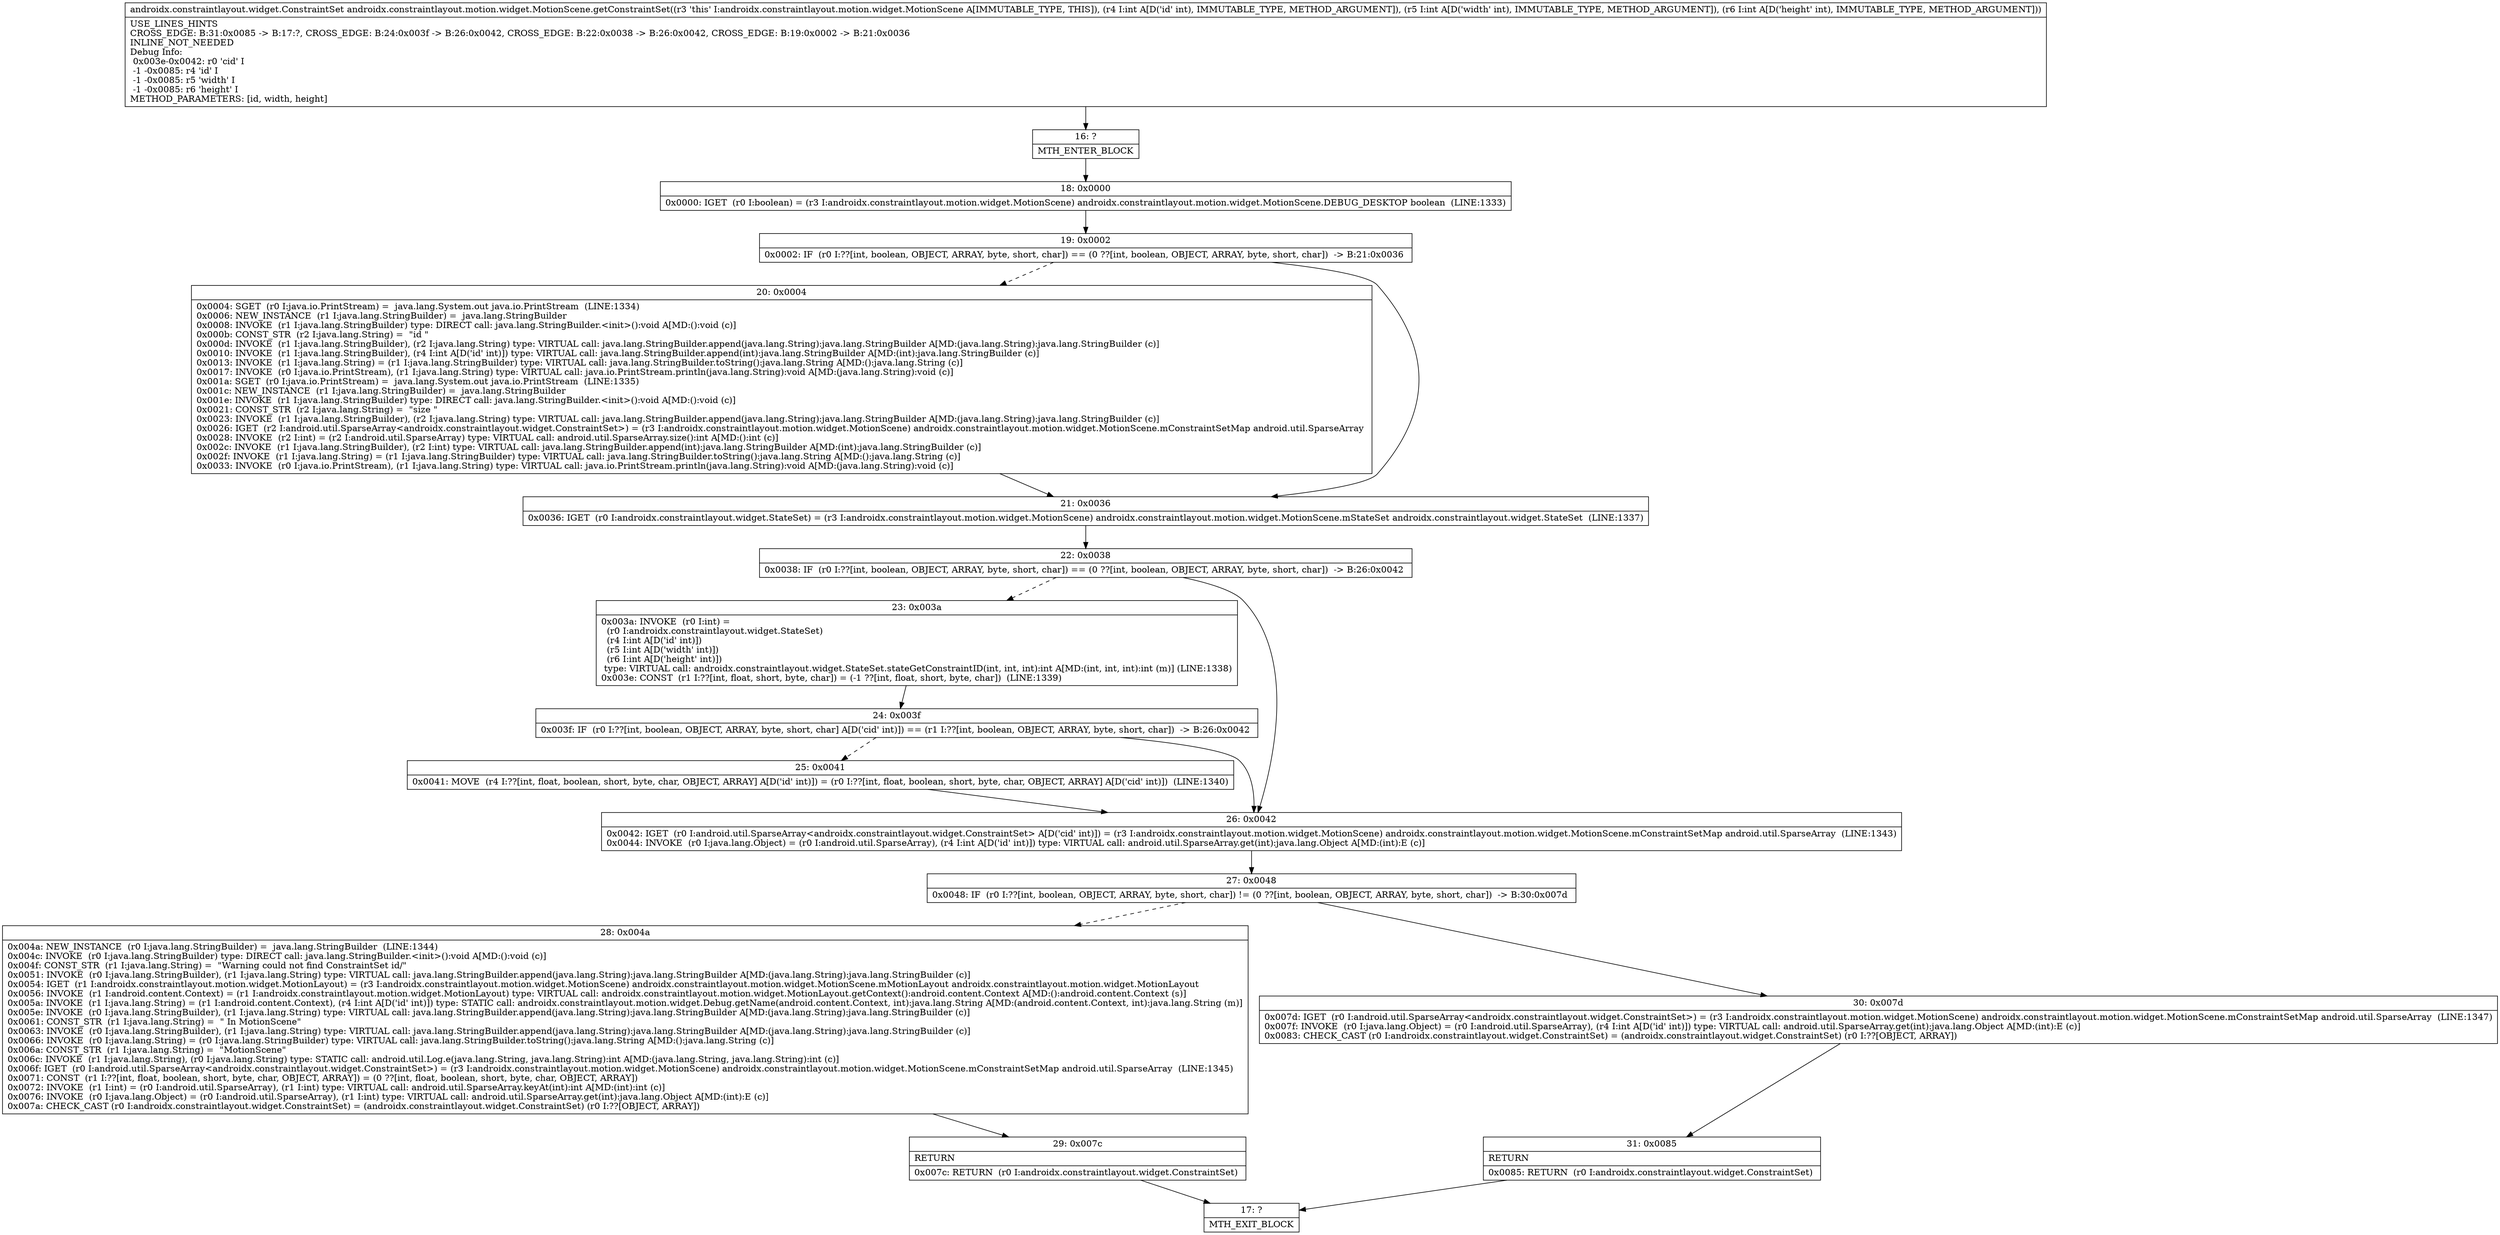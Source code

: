 digraph "CFG forandroidx.constraintlayout.motion.widget.MotionScene.getConstraintSet(III)Landroidx\/constraintlayout\/widget\/ConstraintSet;" {
Node_16 [shape=record,label="{16\:\ ?|MTH_ENTER_BLOCK\l}"];
Node_18 [shape=record,label="{18\:\ 0x0000|0x0000: IGET  (r0 I:boolean) = (r3 I:androidx.constraintlayout.motion.widget.MotionScene) androidx.constraintlayout.motion.widget.MotionScene.DEBUG_DESKTOP boolean  (LINE:1333)\l}"];
Node_19 [shape=record,label="{19\:\ 0x0002|0x0002: IF  (r0 I:??[int, boolean, OBJECT, ARRAY, byte, short, char]) == (0 ??[int, boolean, OBJECT, ARRAY, byte, short, char])  \-\> B:21:0x0036 \l}"];
Node_20 [shape=record,label="{20\:\ 0x0004|0x0004: SGET  (r0 I:java.io.PrintStream) =  java.lang.System.out java.io.PrintStream  (LINE:1334)\l0x0006: NEW_INSTANCE  (r1 I:java.lang.StringBuilder) =  java.lang.StringBuilder \l0x0008: INVOKE  (r1 I:java.lang.StringBuilder) type: DIRECT call: java.lang.StringBuilder.\<init\>():void A[MD:():void (c)]\l0x000b: CONST_STR  (r2 I:java.lang.String) =  \"id \" \l0x000d: INVOKE  (r1 I:java.lang.StringBuilder), (r2 I:java.lang.String) type: VIRTUAL call: java.lang.StringBuilder.append(java.lang.String):java.lang.StringBuilder A[MD:(java.lang.String):java.lang.StringBuilder (c)]\l0x0010: INVOKE  (r1 I:java.lang.StringBuilder), (r4 I:int A[D('id' int)]) type: VIRTUAL call: java.lang.StringBuilder.append(int):java.lang.StringBuilder A[MD:(int):java.lang.StringBuilder (c)]\l0x0013: INVOKE  (r1 I:java.lang.String) = (r1 I:java.lang.StringBuilder) type: VIRTUAL call: java.lang.StringBuilder.toString():java.lang.String A[MD:():java.lang.String (c)]\l0x0017: INVOKE  (r0 I:java.io.PrintStream), (r1 I:java.lang.String) type: VIRTUAL call: java.io.PrintStream.println(java.lang.String):void A[MD:(java.lang.String):void (c)]\l0x001a: SGET  (r0 I:java.io.PrintStream) =  java.lang.System.out java.io.PrintStream  (LINE:1335)\l0x001c: NEW_INSTANCE  (r1 I:java.lang.StringBuilder) =  java.lang.StringBuilder \l0x001e: INVOKE  (r1 I:java.lang.StringBuilder) type: DIRECT call: java.lang.StringBuilder.\<init\>():void A[MD:():void (c)]\l0x0021: CONST_STR  (r2 I:java.lang.String) =  \"size \" \l0x0023: INVOKE  (r1 I:java.lang.StringBuilder), (r2 I:java.lang.String) type: VIRTUAL call: java.lang.StringBuilder.append(java.lang.String):java.lang.StringBuilder A[MD:(java.lang.String):java.lang.StringBuilder (c)]\l0x0026: IGET  (r2 I:android.util.SparseArray\<androidx.constraintlayout.widget.ConstraintSet\>) = (r3 I:androidx.constraintlayout.motion.widget.MotionScene) androidx.constraintlayout.motion.widget.MotionScene.mConstraintSetMap android.util.SparseArray \l0x0028: INVOKE  (r2 I:int) = (r2 I:android.util.SparseArray) type: VIRTUAL call: android.util.SparseArray.size():int A[MD:():int (c)]\l0x002c: INVOKE  (r1 I:java.lang.StringBuilder), (r2 I:int) type: VIRTUAL call: java.lang.StringBuilder.append(int):java.lang.StringBuilder A[MD:(int):java.lang.StringBuilder (c)]\l0x002f: INVOKE  (r1 I:java.lang.String) = (r1 I:java.lang.StringBuilder) type: VIRTUAL call: java.lang.StringBuilder.toString():java.lang.String A[MD:():java.lang.String (c)]\l0x0033: INVOKE  (r0 I:java.io.PrintStream), (r1 I:java.lang.String) type: VIRTUAL call: java.io.PrintStream.println(java.lang.String):void A[MD:(java.lang.String):void (c)]\l}"];
Node_21 [shape=record,label="{21\:\ 0x0036|0x0036: IGET  (r0 I:androidx.constraintlayout.widget.StateSet) = (r3 I:androidx.constraintlayout.motion.widget.MotionScene) androidx.constraintlayout.motion.widget.MotionScene.mStateSet androidx.constraintlayout.widget.StateSet  (LINE:1337)\l}"];
Node_22 [shape=record,label="{22\:\ 0x0038|0x0038: IF  (r0 I:??[int, boolean, OBJECT, ARRAY, byte, short, char]) == (0 ??[int, boolean, OBJECT, ARRAY, byte, short, char])  \-\> B:26:0x0042 \l}"];
Node_23 [shape=record,label="{23\:\ 0x003a|0x003a: INVOKE  (r0 I:int) = \l  (r0 I:androidx.constraintlayout.widget.StateSet)\l  (r4 I:int A[D('id' int)])\l  (r5 I:int A[D('width' int)])\l  (r6 I:int A[D('height' int)])\l type: VIRTUAL call: androidx.constraintlayout.widget.StateSet.stateGetConstraintID(int, int, int):int A[MD:(int, int, int):int (m)] (LINE:1338)\l0x003e: CONST  (r1 I:??[int, float, short, byte, char]) = (\-1 ??[int, float, short, byte, char])  (LINE:1339)\l}"];
Node_24 [shape=record,label="{24\:\ 0x003f|0x003f: IF  (r0 I:??[int, boolean, OBJECT, ARRAY, byte, short, char] A[D('cid' int)]) == (r1 I:??[int, boolean, OBJECT, ARRAY, byte, short, char])  \-\> B:26:0x0042 \l}"];
Node_25 [shape=record,label="{25\:\ 0x0041|0x0041: MOVE  (r4 I:??[int, float, boolean, short, byte, char, OBJECT, ARRAY] A[D('id' int)]) = (r0 I:??[int, float, boolean, short, byte, char, OBJECT, ARRAY] A[D('cid' int)])  (LINE:1340)\l}"];
Node_26 [shape=record,label="{26\:\ 0x0042|0x0042: IGET  (r0 I:android.util.SparseArray\<androidx.constraintlayout.widget.ConstraintSet\> A[D('cid' int)]) = (r3 I:androidx.constraintlayout.motion.widget.MotionScene) androidx.constraintlayout.motion.widget.MotionScene.mConstraintSetMap android.util.SparseArray  (LINE:1343)\l0x0044: INVOKE  (r0 I:java.lang.Object) = (r0 I:android.util.SparseArray), (r4 I:int A[D('id' int)]) type: VIRTUAL call: android.util.SparseArray.get(int):java.lang.Object A[MD:(int):E (c)]\l}"];
Node_27 [shape=record,label="{27\:\ 0x0048|0x0048: IF  (r0 I:??[int, boolean, OBJECT, ARRAY, byte, short, char]) != (0 ??[int, boolean, OBJECT, ARRAY, byte, short, char])  \-\> B:30:0x007d \l}"];
Node_28 [shape=record,label="{28\:\ 0x004a|0x004a: NEW_INSTANCE  (r0 I:java.lang.StringBuilder) =  java.lang.StringBuilder  (LINE:1344)\l0x004c: INVOKE  (r0 I:java.lang.StringBuilder) type: DIRECT call: java.lang.StringBuilder.\<init\>():void A[MD:():void (c)]\l0x004f: CONST_STR  (r1 I:java.lang.String) =  \"Warning could not find ConstraintSet id\/\" \l0x0051: INVOKE  (r0 I:java.lang.StringBuilder), (r1 I:java.lang.String) type: VIRTUAL call: java.lang.StringBuilder.append(java.lang.String):java.lang.StringBuilder A[MD:(java.lang.String):java.lang.StringBuilder (c)]\l0x0054: IGET  (r1 I:androidx.constraintlayout.motion.widget.MotionLayout) = (r3 I:androidx.constraintlayout.motion.widget.MotionScene) androidx.constraintlayout.motion.widget.MotionScene.mMotionLayout androidx.constraintlayout.motion.widget.MotionLayout \l0x0056: INVOKE  (r1 I:android.content.Context) = (r1 I:androidx.constraintlayout.motion.widget.MotionLayout) type: VIRTUAL call: androidx.constraintlayout.motion.widget.MotionLayout.getContext():android.content.Context A[MD:():android.content.Context (s)]\l0x005a: INVOKE  (r1 I:java.lang.String) = (r1 I:android.content.Context), (r4 I:int A[D('id' int)]) type: STATIC call: androidx.constraintlayout.motion.widget.Debug.getName(android.content.Context, int):java.lang.String A[MD:(android.content.Context, int):java.lang.String (m)]\l0x005e: INVOKE  (r0 I:java.lang.StringBuilder), (r1 I:java.lang.String) type: VIRTUAL call: java.lang.StringBuilder.append(java.lang.String):java.lang.StringBuilder A[MD:(java.lang.String):java.lang.StringBuilder (c)]\l0x0061: CONST_STR  (r1 I:java.lang.String) =  \" In MotionScene\" \l0x0063: INVOKE  (r0 I:java.lang.StringBuilder), (r1 I:java.lang.String) type: VIRTUAL call: java.lang.StringBuilder.append(java.lang.String):java.lang.StringBuilder A[MD:(java.lang.String):java.lang.StringBuilder (c)]\l0x0066: INVOKE  (r0 I:java.lang.String) = (r0 I:java.lang.StringBuilder) type: VIRTUAL call: java.lang.StringBuilder.toString():java.lang.String A[MD:():java.lang.String (c)]\l0x006a: CONST_STR  (r1 I:java.lang.String) =  \"MotionScene\" \l0x006c: INVOKE  (r1 I:java.lang.String), (r0 I:java.lang.String) type: STATIC call: android.util.Log.e(java.lang.String, java.lang.String):int A[MD:(java.lang.String, java.lang.String):int (c)]\l0x006f: IGET  (r0 I:android.util.SparseArray\<androidx.constraintlayout.widget.ConstraintSet\>) = (r3 I:androidx.constraintlayout.motion.widget.MotionScene) androidx.constraintlayout.motion.widget.MotionScene.mConstraintSetMap android.util.SparseArray  (LINE:1345)\l0x0071: CONST  (r1 I:??[int, float, boolean, short, byte, char, OBJECT, ARRAY]) = (0 ??[int, float, boolean, short, byte, char, OBJECT, ARRAY]) \l0x0072: INVOKE  (r1 I:int) = (r0 I:android.util.SparseArray), (r1 I:int) type: VIRTUAL call: android.util.SparseArray.keyAt(int):int A[MD:(int):int (c)]\l0x0076: INVOKE  (r0 I:java.lang.Object) = (r0 I:android.util.SparseArray), (r1 I:int) type: VIRTUAL call: android.util.SparseArray.get(int):java.lang.Object A[MD:(int):E (c)]\l0x007a: CHECK_CAST (r0 I:androidx.constraintlayout.widget.ConstraintSet) = (androidx.constraintlayout.widget.ConstraintSet) (r0 I:??[OBJECT, ARRAY]) \l}"];
Node_29 [shape=record,label="{29\:\ 0x007c|RETURN\l|0x007c: RETURN  (r0 I:androidx.constraintlayout.widget.ConstraintSet) \l}"];
Node_17 [shape=record,label="{17\:\ ?|MTH_EXIT_BLOCK\l}"];
Node_30 [shape=record,label="{30\:\ 0x007d|0x007d: IGET  (r0 I:android.util.SparseArray\<androidx.constraintlayout.widget.ConstraintSet\>) = (r3 I:androidx.constraintlayout.motion.widget.MotionScene) androidx.constraintlayout.motion.widget.MotionScene.mConstraintSetMap android.util.SparseArray  (LINE:1347)\l0x007f: INVOKE  (r0 I:java.lang.Object) = (r0 I:android.util.SparseArray), (r4 I:int A[D('id' int)]) type: VIRTUAL call: android.util.SparseArray.get(int):java.lang.Object A[MD:(int):E (c)]\l0x0083: CHECK_CAST (r0 I:androidx.constraintlayout.widget.ConstraintSet) = (androidx.constraintlayout.widget.ConstraintSet) (r0 I:??[OBJECT, ARRAY]) \l}"];
Node_31 [shape=record,label="{31\:\ 0x0085|RETURN\l|0x0085: RETURN  (r0 I:androidx.constraintlayout.widget.ConstraintSet) \l}"];
MethodNode[shape=record,label="{androidx.constraintlayout.widget.ConstraintSet androidx.constraintlayout.motion.widget.MotionScene.getConstraintSet((r3 'this' I:androidx.constraintlayout.motion.widget.MotionScene A[IMMUTABLE_TYPE, THIS]), (r4 I:int A[D('id' int), IMMUTABLE_TYPE, METHOD_ARGUMENT]), (r5 I:int A[D('width' int), IMMUTABLE_TYPE, METHOD_ARGUMENT]), (r6 I:int A[D('height' int), IMMUTABLE_TYPE, METHOD_ARGUMENT]))  | USE_LINES_HINTS\lCROSS_EDGE: B:31:0x0085 \-\> B:17:?, CROSS_EDGE: B:24:0x003f \-\> B:26:0x0042, CROSS_EDGE: B:22:0x0038 \-\> B:26:0x0042, CROSS_EDGE: B:19:0x0002 \-\> B:21:0x0036\lINLINE_NOT_NEEDED\lDebug Info:\l  0x003e\-0x0042: r0 'cid' I\l  \-1 \-0x0085: r4 'id' I\l  \-1 \-0x0085: r5 'width' I\l  \-1 \-0x0085: r6 'height' I\lMETHOD_PARAMETERS: [id, width, height]\l}"];
MethodNode -> Node_16;Node_16 -> Node_18;
Node_18 -> Node_19;
Node_19 -> Node_20[style=dashed];
Node_19 -> Node_21;
Node_20 -> Node_21;
Node_21 -> Node_22;
Node_22 -> Node_23[style=dashed];
Node_22 -> Node_26;
Node_23 -> Node_24;
Node_24 -> Node_25[style=dashed];
Node_24 -> Node_26;
Node_25 -> Node_26;
Node_26 -> Node_27;
Node_27 -> Node_28[style=dashed];
Node_27 -> Node_30;
Node_28 -> Node_29;
Node_29 -> Node_17;
Node_30 -> Node_31;
Node_31 -> Node_17;
}

